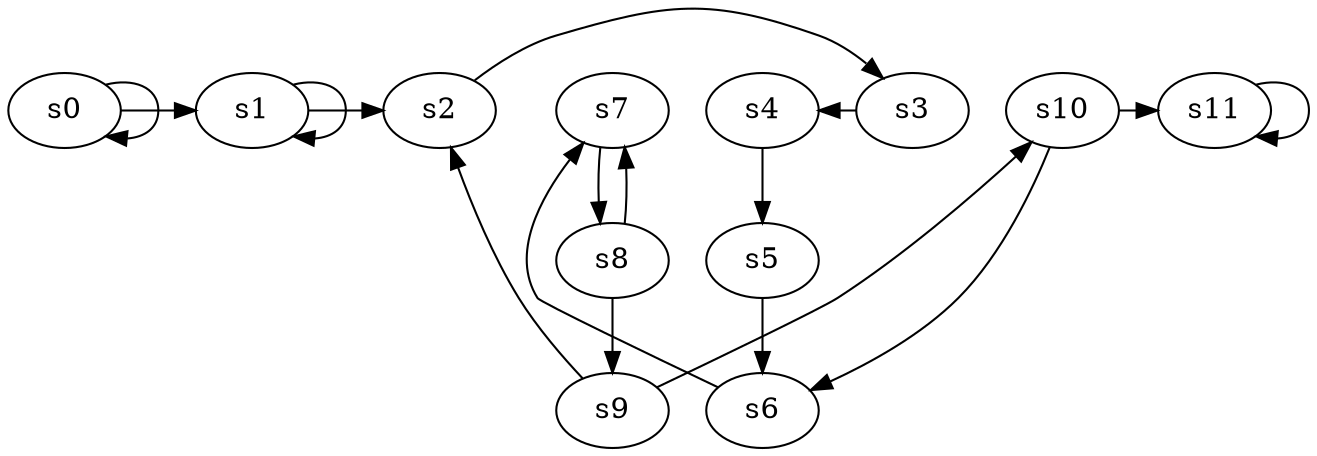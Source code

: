 digraph game_0180_chain_12 {
    s0 [name="s0", player=0, target=1];
    s1 [name="s1", player=1];
    s2 [name="s2", player=0, target=1];
    s3 [name="s3", player=1];
    s4 [name="s4", player=0];
    s5 [name="s5", player=1];
    s6 [name="s6", player=0];
    s7 [name="s7", player=1];
    s8 [name="s8", player=0];
    s9 [name="s9", player=1];
    s10 [name="s10", player=0];
    s11 [name="s11", player=1];

    s0 -> s1 [constraint="time == 15"];
    s1 -> s2 [constraint="time == 3 || time == 7"];
    s2 -> s3 [constraint="time % 5 == 4"];
    s3 -> s4 [constraint="time == 15 || time == 17"];
    s4 -> s5;
    s5 -> s6;
    s6 -> s7 [constraint="time % 5 == 1"];
    s7 -> s8;
    s8 -> s9;
    s9 -> s10 [constraint="time % 5 == 0"];
    s10 -> s11 [constraint="time == 0 || time == 2 || time == 16"];
    s0 -> s0 [constraint="time % 4 == 0"];
    s1 -> s1 [constraint="time % 3 == 0"];
    s8 -> s7 [constraint="!(time % 3 == 0)"];
    s9 -> s2 [constraint="!(time % 3 == 0)"];
    s10 -> s6 [constraint="!(time % 3 == 0)"];
    s11 -> s11 [constraint="time % 4 == 0"];
}
